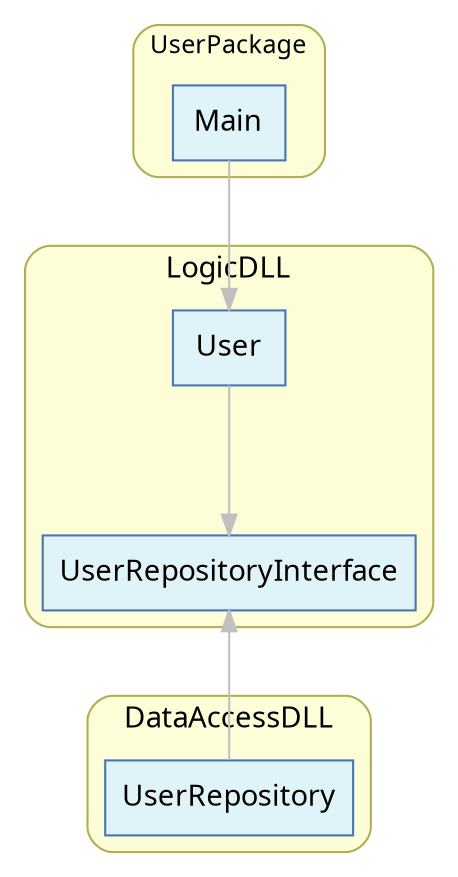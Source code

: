 digraph G {
	// Setting
	graph [
		fontname = "Migu 1M",
		labelloc = "t",
		labeljust = "c",
		bgcolor = white,
		fontcolor = Black,
		fontsize = 14,
		style = "filled",
		rankdir = TB,
		splines = polyline,
		ranksep = 1.0,
		nodesep = 0.25,
	];

	node [
		colorscheme = "rdylbu9"
		style = "solid,filled",
		fontsize = 14,
		fontname = "Migu 1M",
		color = 9,
		fillcolor = 6,
	];

	edge [
		style = solid,
		fontsize = 14,
		fontcolor = white,
		fontname = "Migu 1M",
		color = gray,
		labelfloat = true,
		labeldistance = 2.5,
		labelangle = 70,
	];

	// Elements
	subgraph cluster0 {
		label = "UserPackage";
		graph [
			fontname = "Migu 1M",
			labelloc = "t",
			labeljust = "c",
			color = "#AFAF4F",
			fillcolor = "#FDFDD7",
			fontcolor = Black,
			fontsize = 12,
			style = "filled,rounded",
			rankdir = TB,
			splines = spline,
			ranksep = 1.0,
		];

		UL [
			shape = box,
			label = "Main",
		];
	}

	subgraph cluster1 {
		label="LogicDLL";
		graph [
			fontname = "Migu 1M",
			labelloc = "t",
			labeljust = "c",
			color = "#AFAF4F",
			fillcolor = "#FDFDD7",
			fontcolor = Black,
			fontsize = 14,
			style = "filled,rounded",
			rankdir = TB,
			splines = spline,
			ranksep = 1.0,
			nodesep = 0.05,
		];

		U [
			shape = box,
			label = "User",
		];

		ID [
			shape = box,
			style = filled,
			label = "UserRepositoryInterface",
		];

		U -> ID [
			tailport = s,
			headport = n,
		];
	}

	subgraph cluster2 {
		label = "DataAccessDLL";
		graph [
			fontname = "Migu 1M",
			labelloc = "t",
			labeljust = "c",
			color = "#AFAF4F",
			fillcolor = "#FDFDD7",
			fontcolor = Black,
			fontsize = 14,
			style = "filled,rounded",
			rankdir = TB,
			splines = spline,
			ranksep = 1.0,
			nodesep = 0.05,
		];

		D [
			shape = box,
			style = filled,
			label = "UserRepository",
		];
	}

	// Relationships
	UL -> U [
		weight = 1000,
	];

	ID -> D [
		dir=back,
		weight = 1000,
	];
}

